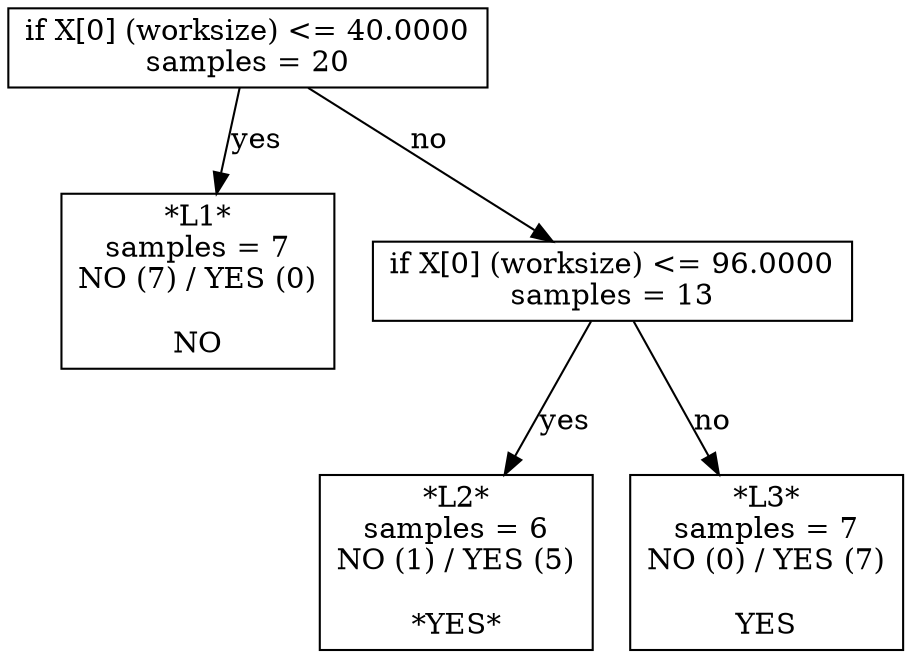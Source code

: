 digraph Tree {
0 [label="if X[0] (worksize) <= 40.0000\nsamples = 20", shape="box"] ;
1 [label="*L1*\nsamples = 7\nNO (7) / YES (0)\n\nNO", shape="box"] ;
0 -> 1 [label="yes"];
2 [label="if X[0] (worksize) <= 96.0000\nsamples = 13", shape="box"] ;
0 -> 2 [label="no"];
3 [label="*L2*\nsamples = 6\nNO (1) / YES (5)\n\n*YES*", shape="box"] ;
2 -> 3 [label="yes"];
4 [label="*L3*\nsamples = 7\nNO (0) / YES (7)\n\nYES", shape="box"] ;
2 -> 4 [label="no"];
}
